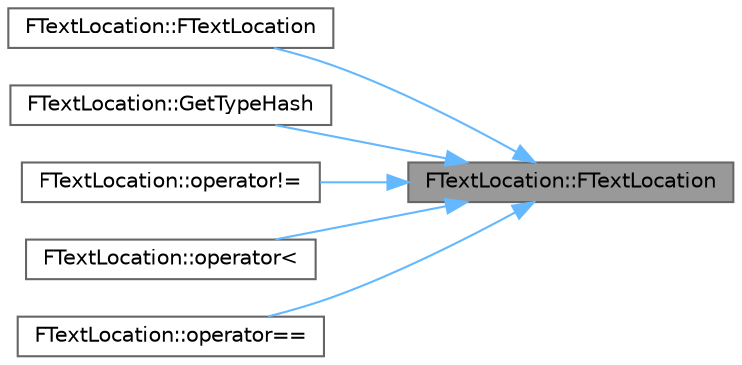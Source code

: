 digraph "FTextLocation::FTextLocation"
{
 // INTERACTIVE_SVG=YES
 // LATEX_PDF_SIZE
  bgcolor="transparent";
  edge [fontname=Helvetica,fontsize=10,labelfontname=Helvetica,labelfontsize=10];
  node [fontname=Helvetica,fontsize=10,shape=box,height=0.2,width=0.4];
  rankdir="RL";
  Node1 [id="Node000001",label="FTextLocation::FTextLocation",height=0.2,width=0.4,color="gray40", fillcolor="grey60", style="filled", fontcolor="black",tooltip=" "];
  Node1 -> Node2 [id="edge1_Node000001_Node000002",dir="back",color="steelblue1",style="solid",tooltip=" "];
  Node2 [id="Node000002",label="FTextLocation::FTextLocation",height=0.2,width=0.4,color="grey40", fillcolor="white", style="filled",URL="$d4/d3e/structFTextLocation.html#a08680b7bb48b7192cbf2358d9b12b459",tooltip=" "];
  Node1 -> Node3 [id="edge2_Node000001_Node000003",dir="back",color="steelblue1",style="solid",tooltip=" "];
  Node3 [id="Node000003",label="FTextLocation::GetTypeHash",height=0.2,width=0.4,color="grey40", fillcolor="white", style="filled",URL="$d4/d3e/structFTextLocation.html#a3dd9c8b53f626ba5dac6c7e89f3baa4a",tooltip=" "];
  Node1 -> Node4 [id="edge3_Node000001_Node000004",dir="back",color="steelblue1",style="solid",tooltip=" "];
  Node4 [id="Node000004",label="FTextLocation::operator!=",height=0.2,width=0.4,color="grey40", fillcolor="white", style="filled",URL="$d4/d3e/structFTextLocation.html#a264327494d600c25e082c016bcb3caed",tooltip=" "];
  Node1 -> Node5 [id="edge4_Node000001_Node000005",dir="back",color="steelblue1",style="solid",tooltip=" "];
  Node5 [id="Node000005",label="FTextLocation::operator\<",height=0.2,width=0.4,color="grey40", fillcolor="white", style="filled",URL="$d4/d3e/structFTextLocation.html#a84ba18882a24671d52541c7c6f6514c6",tooltip=" "];
  Node1 -> Node6 [id="edge5_Node000001_Node000006",dir="back",color="steelblue1",style="solid",tooltip=" "];
  Node6 [id="Node000006",label="FTextLocation::operator==",height=0.2,width=0.4,color="grey40", fillcolor="white", style="filled",URL="$d4/d3e/structFTextLocation.html#a612be908a1f36c232dd6f15767777ef6",tooltip=" "];
}

